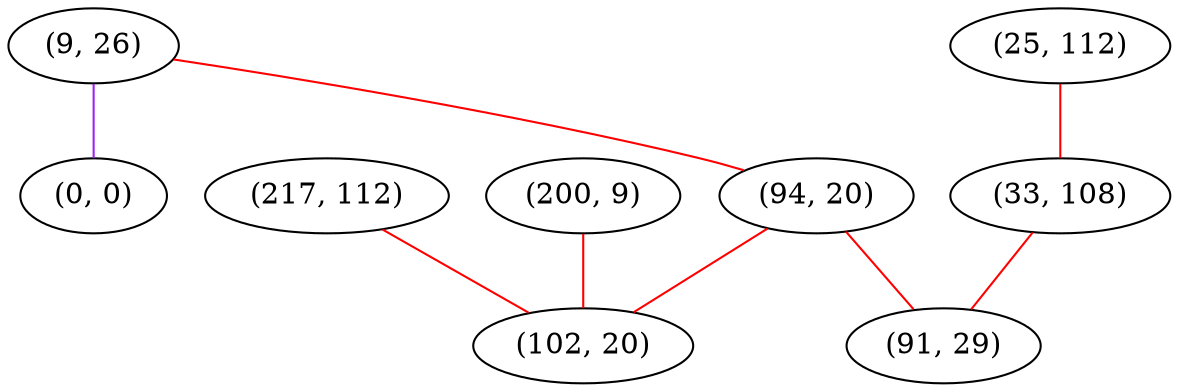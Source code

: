 graph "" {
"(9, 26)";
"(25, 112)";
"(0, 0)";
"(33, 108)";
"(94, 20)";
"(217, 112)";
"(200, 9)";
"(102, 20)";
"(91, 29)";
"(9, 26)" -- "(94, 20)"  [color=red, key=0, weight=1];
"(9, 26)" -- "(0, 0)"  [color=purple, key=0, weight=4];
"(25, 112)" -- "(33, 108)"  [color=red, key=0, weight=1];
"(33, 108)" -- "(91, 29)"  [color=red, key=0, weight=1];
"(94, 20)" -- "(102, 20)"  [color=red, key=0, weight=1];
"(94, 20)" -- "(91, 29)"  [color=red, key=0, weight=1];
"(217, 112)" -- "(102, 20)"  [color=red, key=0, weight=1];
"(200, 9)" -- "(102, 20)"  [color=red, key=0, weight=1];
}
